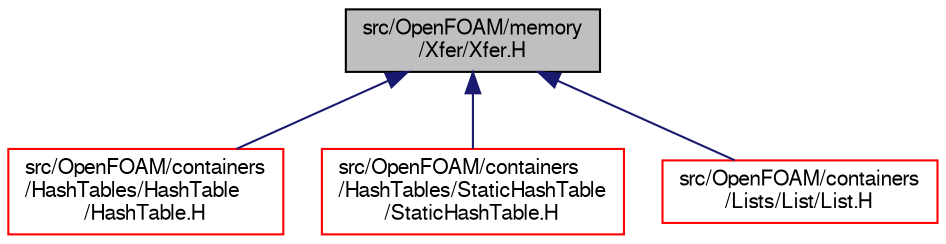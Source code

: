 digraph "src/OpenFOAM/memory/Xfer/Xfer.H"
{
  bgcolor="transparent";
  edge [fontname="FreeSans",fontsize="10",labelfontname="FreeSans",labelfontsize="10"];
  node [fontname="FreeSans",fontsize="10",shape=record];
  Node2 [label="src/OpenFOAM/memory\l/Xfer/Xfer.H",height=0.2,width=0.4,color="black", fillcolor="grey75", style="filled", fontcolor="black"];
  Node2 -> Node3 [dir="back",color="midnightblue",fontsize="10",style="solid",fontname="FreeSans"];
  Node3 [label="src/OpenFOAM/containers\l/HashTables/HashTable\l/HashTable.H",height=0.2,width=0.4,color="red",URL="$a08477.html"];
  Node2 -> Node5333 [dir="back",color="midnightblue",fontsize="10",style="solid",fontname="FreeSans"];
  Node5333 [label="src/OpenFOAM/containers\l/HashTables/StaticHashTable\l/StaticHashTable.H",height=0.2,width=0.4,color="red",URL="$a08498.html"];
  Node2 -> Node5475 [dir="back",color="midnightblue",fontsize="10",style="solid",fontname="FreeSans"];
  Node5475 [label="src/OpenFOAM/containers\l/Lists/List/List.H",height=0.2,width=0.4,color="red",URL="$a08666.html"];
}
